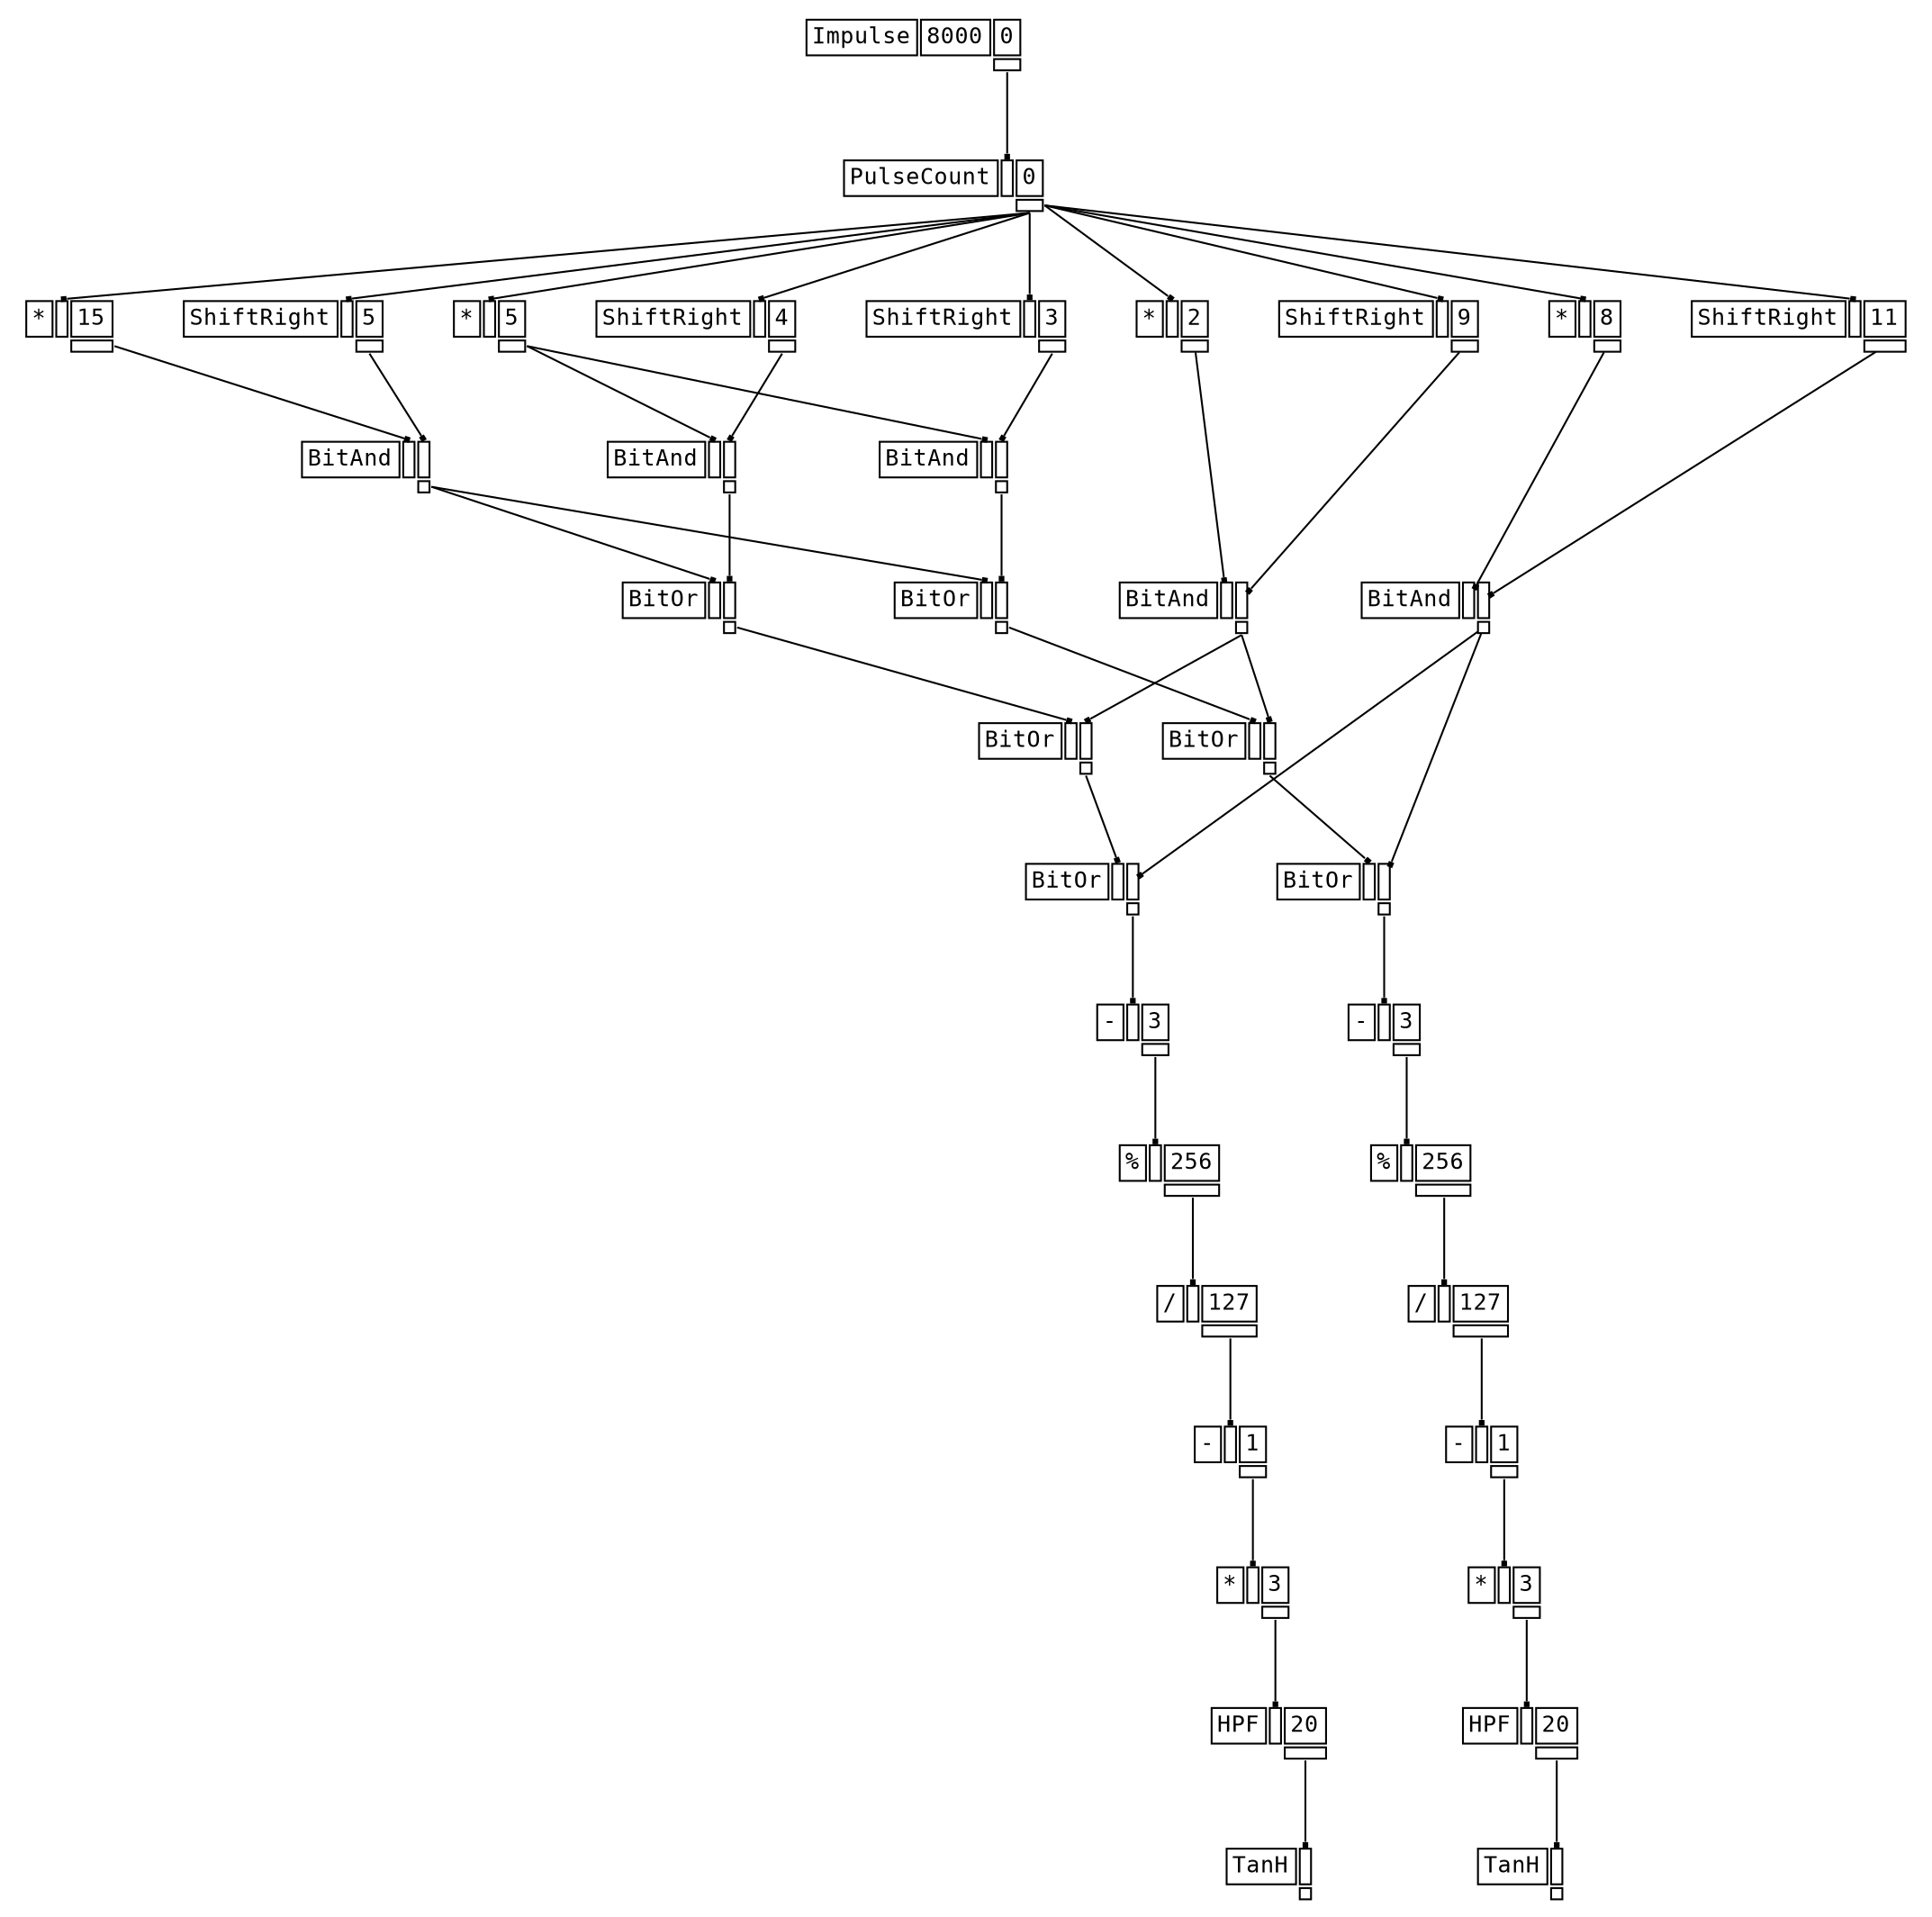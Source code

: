 digraph Anonymous {
graph [splines=false];
node [fontsize=12,fontname="Courier"];
edge [arrowhead=box,arrowsize=0.25];
u_2[shape="plaintext",color="black",label=<<TABLE BORDER="0" CELLBORDER="1"><TR><TD>Impulse</TD><TD ID="u_2:K_0">8000</TD><TD ID="u_2:K_1">0</TD></TR><TR><TD BORDER="0"></TD><TD BORDER="0"></TD><TD PORT="o_0" ID="u_2:o_0"></TD></TR></TABLE>>];
u_3[shape="plaintext",color="black",label=<<TABLE BORDER="0" CELLBORDER="1"><TR><TD>PulseCount</TD><TD PORT="i_0" ID="u_3:i_0"></TD><TD ID="u_3:K_1">0</TD></TR><TR><TD BORDER="0"></TD><TD BORDER="0"></TD><TD PORT="o_0" ID="u_3:o_0"></TD></TR></TABLE>>];
u_5[shape="plaintext",color="black",label=<<TABLE BORDER="0" CELLBORDER="1"><TR><TD>*</TD><TD PORT="i_0" ID="u_5:i_0"></TD><TD ID="u_5:K_1">15</TD></TR><TR><TD BORDER="0"></TD><TD BORDER="0"></TD><TD PORT="o_0" ID="u_5:o_0"></TD></TR></TABLE>>];
u_7[shape="plaintext",color="black",label=<<TABLE BORDER="0" CELLBORDER="1"><TR><TD>ShiftRight</TD><TD PORT="i_0" ID="u_7:i_0"></TD><TD ID="u_7:K_1">5</TD></TR><TR><TD BORDER="0"></TD><TD BORDER="0"></TD><TD PORT="o_0" ID="u_7:o_0"></TD></TR></TABLE>>];
u_8[shape="plaintext",color="black",label=<<TABLE BORDER="0" CELLBORDER="1"><TR><TD>BitAnd</TD><TD PORT="i_0" ID="u_8:i_0"></TD><TD PORT="i_1" ID="u_8:i_1"></TD></TR><TR><TD BORDER="0"></TD><TD BORDER="0"></TD><TD PORT="o_0" ID="u_8:o_0"></TD></TR></TABLE>>];
u_9[shape="plaintext",color="black",label=<<TABLE BORDER="0" CELLBORDER="1"><TR><TD>*</TD><TD PORT="i_0" ID="u_9:i_0"></TD><TD ID="u_9:K_1">5</TD></TR><TR><TD BORDER="0"></TD><TD BORDER="0"></TD><TD PORT="o_0" ID="u_9:o_0"></TD></TR></TABLE>>];
u_11[shape="plaintext",color="black",label=<<TABLE BORDER="0" CELLBORDER="1"><TR><TD>ShiftRight</TD><TD PORT="i_0" ID="u_11:i_0"></TD><TD ID="u_11:K_1">4</TD></TR><TR><TD BORDER="0"></TD><TD BORDER="0"></TD><TD PORT="o_0" ID="u_11:o_0"></TD></TR></TABLE>>];
u_12[shape="plaintext",color="black",label=<<TABLE BORDER="0" CELLBORDER="1"><TR><TD>BitAnd</TD><TD PORT="i_0" ID="u_12:i_0"></TD><TD PORT="i_1" ID="u_12:i_1"></TD></TR><TR><TD BORDER="0"></TD><TD BORDER="0"></TD><TD PORT="o_0" ID="u_12:o_0"></TD></TR></TABLE>>];
u_13[shape="plaintext",color="black",label=<<TABLE BORDER="0" CELLBORDER="1"><TR><TD>BitOr</TD><TD PORT="i_0" ID="u_13:i_0"></TD><TD PORT="i_1" ID="u_13:i_1"></TD></TR><TR><TD BORDER="0"></TD><TD BORDER="0"></TD><TD PORT="o_0" ID="u_13:o_0"></TD></TR></TABLE>>];
u_15[shape="plaintext",color="black",label=<<TABLE BORDER="0" CELLBORDER="1"><TR><TD>*</TD><TD PORT="i_0" ID="u_15:i_0"></TD><TD ID="u_15:K_1">2</TD></TR><TR><TD BORDER="0"></TD><TD BORDER="0"></TD><TD PORT="o_0" ID="u_15:o_0"></TD></TR></TABLE>>];
u_17[shape="plaintext",color="black",label=<<TABLE BORDER="0" CELLBORDER="1"><TR><TD>ShiftRight</TD><TD PORT="i_0" ID="u_17:i_0"></TD><TD ID="u_17:K_1">9</TD></TR><TR><TD BORDER="0"></TD><TD BORDER="0"></TD><TD PORT="o_0" ID="u_17:o_0"></TD></TR></TABLE>>];
u_18[shape="plaintext",color="black",label=<<TABLE BORDER="0" CELLBORDER="1"><TR><TD>BitAnd</TD><TD PORT="i_0" ID="u_18:i_0"></TD><TD PORT="i_1" ID="u_18:i_1"></TD></TR><TR><TD BORDER="0"></TD><TD BORDER="0"></TD><TD PORT="o_0" ID="u_18:o_0"></TD></TR></TABLE>>];
u_19[shape="plaintext",color="black",label=<<TABLE BORDER="0" CELLBORDER="1"><TR><TD>BitOr</TD><TD PORT="i_0" ID="u_19:i_0"></TD><TD PORT="i_1" ID="u_19:i_1"></TD></TR><TR><TD BORDER="0"></TD><TD BORDER="0"></TD><TD PORT="o_0" ID="u_19:o_0"></TD></TR></TABLE>>];
u_21[shape="plaintext",color="black",label=<<TABLE BORDER="0" CELLBORDER="1"><TR><TD>*</TD><TD PORT="i_0" ID="u_21:i_0"></TD><TD ID="u_21:K_1">8</TD></TR><TR><TD BORDER="0"></TD><TD BORDER="0"></TD><TD PORT="o_0" ID="u_21:o_0"></TD></TR></TABLE>>];
u_23[shape="plaintext",color="black",label=<<TABLE BORDER="0" CELLBORDER="1"><TR><TD>ShiftRight</TD><TD PORT="i_0" ID="u_23:i_0"></TD><TD ID="u_23:K_1">11</TD></TR><TR><TD BORDER="0"></TD><TD BORDER="0"></TD><TD PORT="o_0" ID="u_23:o_0"></TD></TR></TABLE>>];
u_24[shape="plaintext",color="black",label=<<TABLE BORDER="0" CELLBORDER="1"><TR><TD>BitAnd</TD><TD PORT="i_0" ID="u_24:i_0"></TD><TD PORT="i_1" ID="u_24:i_1"></TD></TR><TR><TD BORDER="0"></TD><TD BORDER="0"></TD><TD PORT="o_0" ID="u_24:o_0"></TD></TR></TABLE>>];
u_25[shape="plaintext",color="black",label=<<TABLE BORDER="0" CELLBORDER="1"><TR><TD>BitOr</TD><TD PORT="i_0" ID="u_25:i_0"></TD><TD PORT="i_1" ID="u_25:i_1"></TD></TR><TR><TD BORDER="0"></TD><TD BORDER="0"></TD><TD PORT="o_0" ID="u_25:o_0"></TD></TR></TABLE>>];
u_27[shape="plaintext",color="black",label=<<TABLE BORDER="0" CELLBORDER="1"><TR><TD>-</TD><TD PORT="i_0" ID="u_27:i_0"></TD><TD ID="u_27:K_1">3</TD></TR><TR><TD BORDER="0"></TD><TD BORDER="0"></TD><TD PORT="o_0" ID="u_27:o_0"></TD></TR></TABLE>>];
u_29[shape="plaintext",color="black",label=<<TABLE BORDER="0" CELLBORDER="1"><TR><TD>%</TD><TD PORT="i_0" ID="u_29:i_0"></TD><TD ID="u_29:K_1">256</TD></TR><TR><TD BORDER="0"></TD><TD BORDER="0"></TD><TD PORT="o_0" ID="u_29:o_0"></TD></TR></TABLE>>];
u_31[shape="plaintext",color="black",label=<<TABLE BORDER="0" CELLBORDER="1"><TR><TD>/</TD><TD PORT="i_0" ID="u_31:i_0"></TD><TD ID="u_31:K_1">127</TD></TR><TR><TD BORDER="0"></TD><TD BORDER="0"></TD><TD PORT="o_0" ID="u_31:o_0"></TD></TR></TABLE>>];
u_33[shape="plaintext",color="black",label=<<TABLE BORDER="0" CELLBORDER="1"><TR><TD>-</TD><TD PORT="i_0" ID="u_33:i_0"></TD><TD ID="u_33:K_1">1</TD></TR><TR><TD BORDER="0"></TD><TD BORDER="0"></TD><TD PORT="o_0" ID="u_33:o_0"></TD></TR></TABLE>>];
u_34[shape="plaintext",color="black",label=<<TABLE BORDER="0" CELLBORDER="1"><TR><TD>*</TD><TD PORT="i_0" ID="u_34:i_0"></TD><TD ID="u_34:K_1">3</TD></TR><TR><TD BORDER="0"></TD><TD BORDER="0"></TD><TD PORT="o_0" ID="u_34:o_0"></TD></TR></TABLE>>];
u_36[shape="plaintext",color="black",label=<<TABLE BORDER="0" CELLBORDER="1"><TR><TD>HPF</TD><TD PORT="i_0" ID="u_36:i_0"></TD><TD ID="u_36:K_1">20</TD></TR><TR><TD BORDER="0"></TD><TD BORDER="0"></TD><TD PORT="o_0" ID="u_36:o_0"></TD></TR></TABLE>>];
u_37[shape="plaintext",color="black",label=<<TABLE BORDER="0" CELLBORDER="1"><TR><TD>TanH</TD><TD PORT="i_0" ID="u_37:i_0"></TD></TR><TR><TD BORDER="0"></TD><TD PORT="o_0" ID="u_37:o_0"></TD></TR></TABLE>>];
u_38[shape="plaintext",color="black",label=<<TABLE BORDER="0" CELLBORDER="1"><TR><TD>ShiftRight</TD><TD PORT="i_0" ID="u_38:i_0"></TD><TD ID="u_38:K_1">3</TD></TR><TR><TD BORDER="0"></TD><TD BORDER="0"></TD><TD PORT="o_0" ID="u_38:o_0"></TD></TR></TABLE>>];
u_39[shape="plaintext",color="black",label=<<TABLE BORDER="0" CELLBORDER="1"><TR><TD>BitAnd</TD><TD PORT="i_0" ID="u_39:i_0"></TD><TD PORT="i_1" ID="u_39:i_1"></TD></TR><TR><TD BORDER="0"></TD><TD BORDER="0"></TD><TD PORT="o_0" ID="u_39:o_0"></TD></TR></TABLE>>];
u_40[shape="plaintext",color="black",label=<<TABLE BORDER="0" CELLBORDER="1"><TR><TD>BitOr</TD><TD PORT="i_0" ID="u_40:i_0"></TD><TD PORT="i_1" ID="u_40:i_1"></TD></TR><TR><TD BORDER="0"></TD><TD BORDER="0"></TD><TD PORT="o_0" ID="u_40:o_0"></TD></TR></TABLE>>];
u_41[shape="plaintext",color="black",label=<<TABLE BORDER="0" CELLBORDER="1"><TR><TD>BitOr</TD><TD PORT="i_0" ID="u_41:i_0"></TD><TD PORT="i_1" ID="u_41:i_1"></TD></TR><TR><TD BORDER="0"></TD><TD BORDER="0"></TD><TD PORT="o_0" ID="u_41:o_0"></TD></TR></TABLE>>];
u_42[shape="plaintext",color="black",label=<<TABLE BORDER="0" CELLBORDER="1"><TR><TD>BitOr</TD><TD PORT="i_0" ID="u_42:i_0"></TD><TD PORT="i_1" ID="u_42:i_1"></TD></TR><TR><TD BORDER="0"></TD><TD BORDER="0"></TD><TD PORT="o_0" ID="u_42:o_0"></TD></TR></TABLE>>];
u_43[shape="plaintext",color="black",label=<<TABLE BORDER="0" CELLBORDER="1"><TR><TD>-</TD><TD PORT="i_0" ID="u_43:i_0"></TD><TD ID="u_43:K_1">3</TD></TR><TR><TD BORDER="0"></TD><TD BORDER="0"></TD><TD PORT="o_0" ID="u_43:o_0"></TD></TR></TABLE>>];
u_44[shape="plaintext",color="black",label=<<TABLE BORDER="0" CELLBORDER="1"><TR><TD>%</TD><TD PORT="i_0" ID="u_44:i_0"></TD><TD ID="u_44:K_1">256</TD></TR><TR><TD BORDER="0"></TD><TD BORDER="0"></TD><TD PORT="o_0" ID="u_44:o_0"></TD></TR></TABLE>>];
u_45[shape="plaintext",color="black",label=<<TABLE BORDER="0" CELLBORDER="1"><TR><TD>/</TD><TD PORT="i_0" ID="u_45:i_0"></TD><TD ID="u_45:K_1">127</TD></TR><TR><TD BORDER="0"></TD><TD BORDER="0"></TD><TD PORT="o_0" ID="u_45:o_0"></TD></TR></TABLE>>];
u_46[shape="plaintext",color="black",label=<<TABLE BORDER="0" CELLBORDER="1"><TR><TD>-</TD><TD PORT="i_0" ID="u_46:i_0"></TD><TD ID="u_46:K_1">1</TD></TR><TR><TD BORDER="0"></TD><TD BORDER="0"></TD><TD PORT="o_0" ID="u_46:o_0"></TD></TR></TABLE>>];
u_47[shape="plaintext",color="black",label=<<TABLE BORDER="0" CELLBORDER="1"><TR><TD>*</TD><TD PORT="i_0" ID="u_47:i_0"></TD><TD ID="u_47:K_1">3</TD></TR><TR><TD BORDER="0"></TD><TD BORDER="0"></TD><TD PORT="o_0" ID="u_47:o_0"></TD></TR></TABLE>>];
u_48[shape="plaintext",color="black",label=<<TABLE BORDER="0" CELLBORDER="1"><TR><TD>HPF</TD><TD PORT="i_0" ID="u_48:i_0"></TD><TD ID="u_48:K_1">20</TD></TR><TR><TD BORDER="0"></TD><TD BORDER="0"></TD><TD PORT="o_0" ID="u_48:o_0"></TD></TR></TABLE>>];
u_49[shape="plaintext",color="black",label=<<TABLE BORDER="0" CELLBORDER="1"><TR><TD>TanH</TD><TD PORT="i_0" ID="u_49:i_0"></TD></TR><TR><TD BORDER="0"></TD><TD PORT="o_0" ID="u_49:o_0"></TD></TR></TABLE>>];
u_2:o_0 -> u_3:i_0;
u_3:o_0 -> u_5:i_0;
u_3:o_0 -> u_7:i_0;
u_5:o_0 -> u_8:i_0;
u_7:o_0 -> u_8:i_1;
u_3:o_0 -> u_9:i_0;
u_3:o_0 -> u_11:i_0;
u_9:o_0 -> u_12:i_0;
u_11:o_0 -> u_12:i_1;
u_8:o_0 -> u_13:i_0;
u_12:o_0 -> u_13:i_1;
u_3:o_0 -> u_15:i_0;
u_3:o_0 -> u_17:i_0;
u_15:o_0 -> u_18:i_0;
u_17:o_0 -> u_18:i_1;
u_13:o_0 -> u_19:i_0;
u_18:o_0 -> u_19:i_1;
u_3:o_0 -> u_21:i_0;
u_3:o_0 -> u_23:i_0;
u_21:o_0 -> u_24:i_0;
u_23:o_0 -> u_24:i_1;
u_19:o_0 -> u_25:i_0;
u_24:o_0 -> u_25:i_1;
u_25:o_0 -> u_27:i_0;
u_27:o_0 -> u_29:i_0;
u_29:o_0 -> u_31:i_0;
u_31:o_0 -> u_33:i_0;
u_33:o_0 -> u_34:i_0;
u_34:o_0 -> u_36:i_0;
u_36:o_0 -> u_37:i_0;
u_3:o_0 -> u_38:i_0;
u_9:o_0 -> u_39:i_0;
u_38:o_0 -> u_39:i_1;
u_8:o_0 -> u_40:i_0;
u_39:o_0 -> u_40:i_1;
u_40:o_0 -> u_41:i_0;
u_18:o_0 -> u_41:i_1;
u_41:o_0 -> u_42:i_0;
u_24:o_0 -> u_42:i_1;
u_42:o_0 -> u_43:i_0;
u_43:o_0 -> u_44:i_0;
u_44:o_0 -> u_45:i_0;
u_45:o_0 -> u_46:i_0;
u_46:o_0 -> u_47:i_0;
u_47:o_0 -> u_48:i_0;
u_48:o_0 -> u_49:i_0;
}
